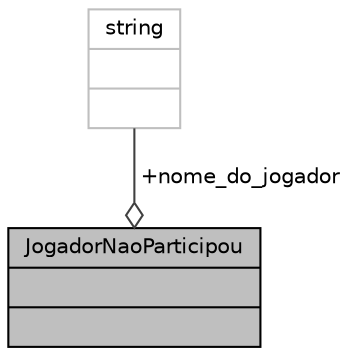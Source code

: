 digraph "JogadorNaoParticipou"
{
 // LATEX_PDF_SIZE
  edge [fontname="Helvetica",fontsize="10",labelfontname="Helvetica",labelfontsize="10"];
  node [fontname="Helvetica",fontsize="10",shape=record];
  Node1 [label="{JogadorNaoParticipou\n||}",height=0.2,width=0.4,color="black", fillcolor="grey75", style="filled", fontcolor="black",tooltip="Exceção lançada quando um jogador não participou do sorteio."];
  Node2 -> Node1 [color="grey25",fontsize="10",style="solid",label=" +nome_do_jogador" ,arrowhead="odiamond",fontname="Helvetica"];
  Node2 [label="{string\n||}",height=0.2,width=0.4,color="grey75", fillcolor="white", style="filled",tooltip=" "];
}
